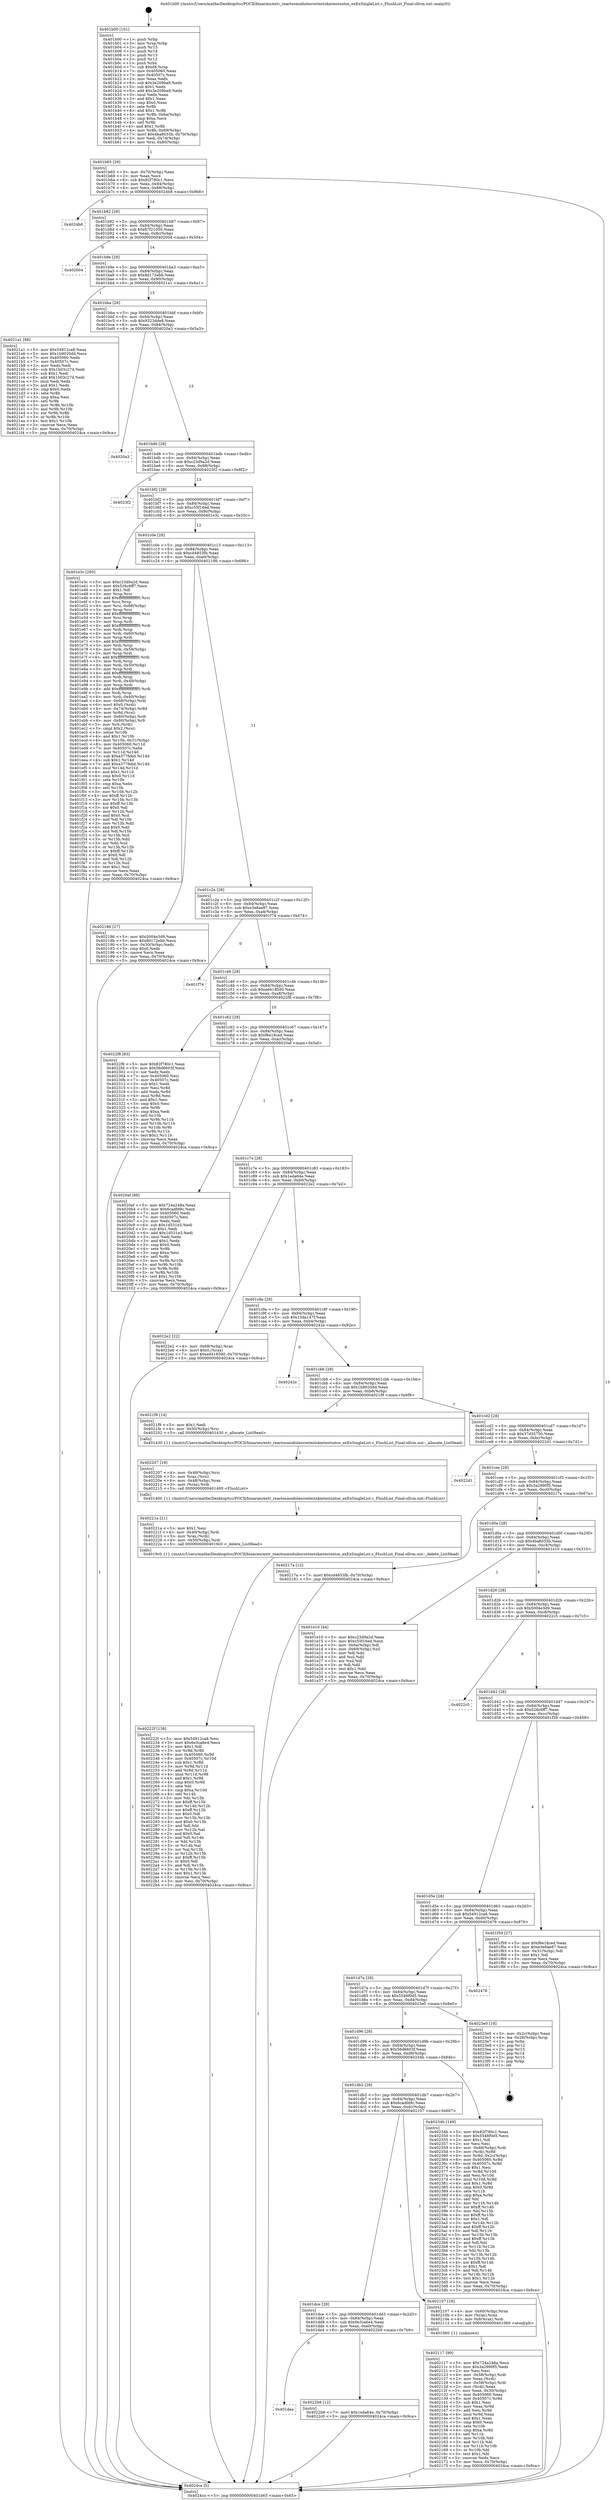 digraph "0x401b00" {
  label = "0x401b00 (/mnt/c/Users/mathe/Desktop/tcc/POCII/binaries/extr_reactosmodulesrostestskmtestsntos_exExSingleList.c_FlushList_Final-ollvm.out::main(0))"
  labelloc = "t"
  node[shape=record]

  Entry [label="",width=0.3,height=0.3,shape=circle,fillcolor=black,style=filled]
  "0x401b65" [label="{
     0x401b65 [29]\l
     | [instrs]\l
     &nbsp;&nbsp;0x401b65 \<+3\>: mov -0x70(%rbp),%eax\l
     &nbsp;&nbsp;0x401b68 \<+2\>: mov %eax,%ecx\l
     &nbsp;&nbsp;0x401b6a \<+6\>: sub $0x82f780c1,%ecx\l
     &nbsp;&nbsp;0x401b70 \<+6\>: mov %eax,-0x84(%rbp)\l
     &nbsp;&nbsp;0x401b76 \<+6\>: mov %ecx,-0x88(%rbp)\l
     &nbsp;&nbsp;0x401b7c \<+6\>: je 00000000004024b8 \<main+0x9b8\>\l
  }"]
  "0x4024b8" [label="{
     0x4024b8\l
  }", style=dashed]
  "0x401b82" [label="{
     0x401b82 [28]\l
     | [instrs]\l
     &nbsp;&nbsp;0x401b82 \<+5\>: jmp 0000000000401b87 \<main+0x87\>\l
     &nbsp;&nbsp;0x401b87 \<+6\>: mov -0x84(%rbp),%eax\l
     &nbsp;&nbsp;0x401b8d \<+5\>: sub $0x87f21050,%eax\l
     &nbsp;&nbsp;0x401b92 \<+6\>: mov %eax,-0x8c(%rbp)\l
     &nbsp;&nbsp;0x401b98 \<+6\>: je 0000000000402004 \<main+0x504\>\l
  }"]
  Exit [label="",width=0.3,height=0.3,shape=circle,fillcolor=black,style=filled,peripheries=2]
  "0x402004" [label="{
     0x402004\l
  }", style=dashed]
  "0x401b9e" [label="{
     0x401b9e [28]\l
     | [instrs]\l
     &nbsp;&nbsp;0x401b9e \<+5\>: jmp 0000000000401ba3 \<main+0xa3\>\l
     &nbsp;&nbsp;0x401ba3 \<+6\>: mov -0x84(%rbp),%eax\l
     &nbsp;&nbsp;0x401ba9 \<+5\>: sub $0x8d172ebb,%eax\l
     &nbsp;&nbsp;0x401bae \<+6\>: mov %eax,-0x90(%rbp)\l
     &nbsp;&nbsp;0x401bb4 \<+6\>: je 00000000004021a1 \<main+0x6a1\>\l
  }"]
  "0x401dea" [label="{
     0x401dea\l
  }", style=dashed]
  "0x4021a1" [label="{
     0x4021a1 [88]\l
     | [instrs]\l
     &nbsp;&nbsp;0x4021a1 \<+5\>: mov $0x54912ca8,%eax\l
     &nbsp;&nbsp;0x4021a6 \<+5\>: mov $0x1b9020dd,%ecx\l
     &nbsp;&nbsp;0x4021ab \<+7\>: mov 0x405060,%edx\l
     &nbsp;&nbsp;0x4021b2 \<+7\>: mov 0x40507c,%esi\l
     &nbsp;&nbsp;0x4021b9 \<+2\>: mov %edx,%edi\l
     &nbsp;&nbsp;0x4021bb \<+6\>: sub $0x1b03c27d,%edi\l
     &nbsp;&nbsp;0x4021c1 \<+3\>: sub $0x1,%edi\l
     &nbsp;&nbsp;0x4021c4 \<+6\>: add $0x1b03c27d,%edi\l
     &nbsp;&nbsp;0x4021ca \<+3\>: imul %edi,%edx\l
     &nbsp;&nbsp;0x4021cd \<+3\>: and $0x1,%edx\l
     &nbsp;&nbsp;0x4021d0 \<+3\>: cmp $0x0,%edx\l
     &nbsp;&nbsp;0x4021d3 \<+4\>: sete %r8b\l
     &nbsp;&nbsp;0x4021d7 \<+3\>: cmp $0xa,%esi\l
     &nbsp;&nbsp;0x4021da \<+4\>: setl %r9b\l
     &nbsp;&nbsp;0x4021de \<+3\>: mov %r8b,%r10b\l
     &nbsp;&nbsp;0x4021e1 \<+3\>: and %r9b,%r10b\l
     &nbsp;&nbsp;0x4021e4 \<+3\>: xor %r9b,%r8b\l
     &nbsp;&nbsp;0x4021e7 \<+3\>: or %r8b,%r10b\l
     &nbsp;&nbsp;0x4021ea \<+4\>: test $0x1,%r10b\l
     &nbsp;&nbsp;0x4021ee \<+3\>: cmovne %ecx,%eax\l
     &nbsp;&nbsp;0x4021f1 \<+3\>: mov %eax,-0x70(%rbp)\l
     &nbsp;&nbsp;0x4021f4 \<+5\>: jmp 00000000004024ca \<main+0x9ca\>\l
  }"]
  "0x401bba" [label="{
     0x401bba [28]\l
     | [instrs]\l
     &nbsp;&nbsp;0x401bba \<+5\>: jmp 0000000000401bbf \<main+0xbf\>\l
     &nbsp;&nbsp;0x401bbf \<+6\>: mov -0x84(%rbp),%eax\l
     &nbsp;&nbsp;0x401bc5 \<+5\>: sub $0x9323dde8,%eax\l
     &nbsp;&nbsp;0x401bca \<+6\>: mov %eax,-0x94(%rbp)\l
     &nbsp;&nbsp;0x401bd0 \<+6\>: je 00000000004020a3 \<main+0x5a3\>\l
  }"]
  "0x4022b9" [label="{
     0x4022b9 [12]\l
     | [instrs]\l
     &nbsp;&nbsp;0x4022b9 \<+7\>: movl $0x1eda64e,-0x70(%rbp)\l
     &nbsp;&nbsp;0x4022c0 \<+5\>: jmp 00000000004024ca \<main+0x9ca\>\l
  }"]
  "0x4020a3" [label="{
     0x4020a3\l
  }", style=dashed]
  "0x401bd6" [label="{
     0x401bd6 [28]\l
     | [instrs]\l
     &nbsp;&nbsp;0x401bd6 \<+5\>: jmp 0000000000401bdb \<main+0xdb\>\l
     &nbsp;&nbsp;0x401bdb \<+6\>: mov -0x84(%rbp),%eax\l
     &nbsp;&nbsp;0x401be1 \<+5\>: sub $0xc23d9a2d,%eax\l
     &nbsp;&nbsp;0x401be6 \<+6\>: mov %eax,-0x98(%rbp)\l
     &nbsp;&nbsp;0x401bec \<+6\>: je 00000000004023f2 \<main+0x8f2\>\l
  }"]
  "0x40222f" [label="{
     0x40222f [138]\l
     | [instrs]\l
     &nbsp;&nbsp;0x40222f \<+5\>: mov $0x54912ca8,%esi\l
     &nbsp;&nbsp;0x402234 \<+5\>: mov $0x6e3ca6e4,%ecx\l
     &nbsp;&nbsp;0x402239 \<+2\>: mov $0x1,%dl\l
     &nbsp;&nbsp;0x40223b \<+3\>: xor %r8d,%r8d\l
     &nbsp;&nbsp;0x40223e \<+8\>: mov 0x405060,%r9d\l
     &nbsp;&nbsp;0x402246 \<+8\>: mov 0x40507c,%r10d\l
     &nbsp;&nbsp;0x40224e \<+4\>: sub $0x1,%r8d\l
     &nbsp;&nbsp;0x402252 \<+3\>: mov %r9d,%r11d\l
     &nbsp;&nbsp;0x402255 \<+3\>: add %r8d,%r11d\l
     &nbsp;&nbsp;0x402258 \<+4\>: imul %r11d,%r9d\l
     &nbsp;&nbsp;0x40225c \<+4\>: and $0x1,%r9d\l
     &nbsp;&nbsp;0x402260 \<+4\>: cmp $0x0,%r9d\l
     &nbsp;&nbsp;0x402264 \<+3\>: sete %bl\l
     &nbsp;&nbsp;0x402267 \<+4\>: cmp $0xa,%r10d\l
     &nbsp;&nbsp;0x40226b \<+4\>: setl %r14b\l
     &nbsp;&nbsp;0x40226f \<+3\>: mov %bl,%r15b\l
     &nbsp;&nbsp;0x402272 \<+4\>: xor $0xff,%r15b\l
     &nbsp;&nbsp;0x402276 \<+3\>: mov %r14b,%r12b\l
     &nbsp;&nbsp;0x402279 \<+4\>: xor $0xff,%r12b\l
     &nbsp;&nbsp;0x40227d \<+3\>: xor $0x0,%dl\l
     &nbsp;&nbsp;0x402280 \<+3\>: mov %r15b,%r13b\l
     &nbsp;&nbsp;0x402283 \<+4\>: and $0x0,%r13b\l
     &nbsp;&nbsp;0x402287 \<+2\>: and %dl,%bl\l
     &nbsp;&nbsp;0x402289 \<+3\>: mov %r12b,%al\l
     &nbsp;&nbsp;0x40228c \<+2\>: and $0x0,%al\l
     &nbsp;&nbsp;0x40228e \<+3\>: and %dl,%r14b\l
     &nbsp;&nbsp;0x402291 \<+3\>: or %bl,%r13b\l
     &nbsp;&nbsp;0x402294 \<+3\>: or %r14b,%al\l
     &nbsp;&nbsp;0x402297 \<+3\>: xor %al,%r13b\l
     &nbsp;&nbsp;0x40229a \<+3\>: or %r12b,%r15b\l
     &nbsp;&nbsp;0x40229d \<+4\>: xor $0xff,%r15b\l
     &nbsp;&nbsp;0x4022a1 \<+3\>: or $0x0,%dl\l
     &nbsp;&nbsp;0x4022a4 \<+3\>: and %dl,%r15b\l
     &nbsp;&nbsp;0x4022a7 \<+3\>: or %r15b,%r13b\l
     &nbsp;&nbsp;0x4022aa \<+4\>: test $0x1,%r13b\l
     &nbsp;&nbsp;0x4022ae \<+3\>: cmovne %ecx,%esi\l
     &nbsp;&nbsp;0x4022b1 \<+3\>: mov %esi,-0x70(%rbp)\l
     &nbsp;&nbsp;0x4022b4 \<+5\>: jmp 00000000004024ca \<main+0x9ca\>\l
  }"]
  "0x4023f2" [label="{
     0x4023f2\l
  }", style=dashed]
  "0x401bf2" [label="{
     0x401bf2 [28]\l
     | [instrs]\l
     &nbsp;&nbsp;0x401bf2 \<+5\>: jmp 0000000000401bf7 \<main+0xf7\>\l
     &nbsp;&nbsp;0x401bf7 \<+6\>: mov -0x84(%rbp),%eax\l
     &nbsp;&nbsp;0x401bfd \<+5\>: sub $0xc55f16ed,%eax\l
     &nbsp;&nbsp;0x401c02 \<+6\>: mov %eax,-0x9c(%rbp)\l
     &nbsp;&nbsp;0x401c08 \<+6\>: je 0000000000401e3c \<main+0x33c\>\l
  }"]
  "0x40221a" [label="{
     0x40221a [21]\l
     | [instrs]\l
     &nbsp;&nbsp;0x40221a \<+5\>: mov $0x1,%esi\l
     &nbsp;&nbsp;0x40221f \<+4\>: mov -0x40(%rbp),%rdi\l
     &nbsp;&nbsp;0x402223 \<+3\>: mov %rax,(%rdi)\l
     &nbsp;&nbsp;0x402226 \<+4\>: mov -0x50(%rbp),%rdi\l
     &nbsp;&nbsp;0x40222a \<+5\>: call 00000000004019c0 \<_delete_ListHead\>\l
     | [calls]\l
     &nbsp;&nbsp;0x4019c0 \{1\} (/mnt/c/Users/mathe/Desktop/tcc/POCII/binaries/extr_reactosmodulesrostestskmtestsntos_exExSingleList.c_FlushList_Final-ollvm.out::_delete_ListHead)\l
  }"]
  "0x401e3c" [label="{
     0x401e3c [285]\l
     | [instrs]\l
     &nbsp;&nbsp;0x401e3c \<+5\>: mov $0xc23d9a2d,%eax\l
     &nbsp;&nbsp;0x401e41 \<+5\>: mov $0x526c6ff7,%ecx\l
     &nbsp;&nbsp;0x401e46 \<+2\>: mov $0x1,%dl\l
     &nbsp;&nbsp;0x401e48 \<+3\>: mov %rsp,%rsi\l
     &nbsp;&nbsp;0x401e4b \<+4\>: add $0xfffffffffffffff0,%rsi\l
     &nbsp;&nbsp;0x401e4f \<+3\>: mov %rsi,%rsp\l
     &nbsp;&nbsp;0x401e52 \<+4\>: mov %rsi,-0x68(%rbp)\l
     &nbsp;&nbsp;0x401e56 \<+3\>: mov %rsp,%rsi\l
     &nbsp;&nbsp;0x401e59 \<+4\>: add $0xfffffffffffffff0,%rsi\l
     &nbsp;&nbsp;0x401e5d \<+3\>: mov %rsi,%rsp\l
     &nbsp;&nbsp;0x401e60 \<+3\>: mov %rsp,%rdi\l
     &nbsp;&nbsp;0x401e63 \<+4\>: add $0xfffffffffffffff0,%rdi\l
     &nbsp;&nbsp;0x401e67 \<+3\>: mov %rdi,%rsp\l
     &nbsp;&nbsp;0x401e6a \<+4\>: mov %rdi,-0x60(%rbp)\l
     &nbsp;&nbsp;0x401e6e \<+3\>: mov %rsp,%rdi\l
     &nbsp;&nbsp;0x401e71 \<+4\>: add $0xfffffffffffffff0,%rdi\l
     &nbsp;&nbsp;0x401e75 \<+3\>: mov %rdi,%rsp\l
     &nbsp;&nbsp;0x401e78 \<+4\>: mov %rdi,-0x58(%rbp)\l
     &nbsp;&nbsp;0x401e7c \<+3\>: mov %rsp,%rdi\l
     &nbsp;&nbsp;0x401e7f \<+4\>: add $0xfffffffffffffff0,%rdi\l
     &nbsp;&nbsp;0x401e83 \<+3\>: mov %rdi,%rsp\l
     &nbsp;&nbsp;0x401e86 \<+4\>: mov %rdi,-0x50(%rbp)\l
     &nbsp;&nbsp;0x401e8a \<+3\>: mov %rsp,%rdi\l
     &nbsp;&nbsp;0x401e8d \<+4\>: add $0xfffffffffffffff0,%rdi\l
     &nbsp;&nbsp;0x401e91 \<+3\>: mov %rdi,%rsp\l
     &nbsp;&nbsp;0x401e94 \<+4\>: mov %rdi,-0x48(%rbp)\l
     &nbsp;&nbsp;0x401e98 \<+3\>: mov %rsp,%rdi\l
     &nbsp;&nbsp;0x401e9b \<+4\>: add $0xfffffffffffffff0,%rdi\l
     &nbsp;&nbsp;0x401e9f \<+3\>: mov %rdi,%rsp\l
     &nbsp;&nbsp;0x401ea2 \<+4\>: mov %rdi,-0x40(%rbp)\l
     &nbsp;&nbsp;0x401ea6 \<+4\>: mov -0x68(%rbp),%rdi\l
     &nbsp;&nbsp;0x401eaa \<+6\>: movl $0x0,(%rdi)\l
     &nbsp;&nbsp;0x401eb0 \<+4\>: mov -0x74(%rbp),%r8d\l
     &nbsp;&nbsp;0x401eb4 \<+3\>: mov %r8d,(%rsi)\l
     &nbsp;&nbsp;0x401eb7 \<+4\>: mov -0x60(%rbp),%rdi\l
     &nbsp;&nbsp;0x401ebb \<+4\>: mov -0x80(%rbp),%r9\l
     &nbsp;&nbsp;0x401ebf \<+3\>: mov %r9,(%rdi)\l
     &nbsp;&nbsp;0x401ec2 \<+3\>: cmpl $0x2,(%rsi)\l
     &nbsp;&nbsp;0x401ec5 \<+4\>: setne %r10b\l
     &nbsp;&nbsp;0x401ec9 \<+4\>: and $0x1,%r10b\l
     &nbsp;&nbsp;0x401ecd \<+4\>: mov %r10b,-0x31(%rbp)\l
     &nbsp;&nbsp;0x401ed1 \<+8\>: mov 0x405060,%r11d\l
     &nbsp;&nbsp;0x401ed9 \<+7\>: mov 0x40507c,%ebx\l
     &nbsp;&nbsp;0x401ee0 \<+3\>: mov %r11d,%r14d\l
     &nbsp;&nbsp;0x401ee3 \<+7\>: sub $0xa377febd,%r14d\l
     &nbsp;&nbsp;0x401eea \<+4\>: sub $0x1,%r14d\l
     &nbsp;&nbsp;0x401eee \<+7\>: add $0xa377febd,%r14d\l
     &nbsp;&nbsp;0x401ef5 \<+4\>: imul %r14d,%r11d\l
     &nbsp;&nbsp;0x401ef9 \<+4\>: and $0x1,%r11d\l
     &nbsp;&nbsp;0x401efd \<+4\>: cmp $0x0,%r11d\l
     &nbsp;&nbsp;0x401f01 \<+4\>: sete %r10b\l
     &nbsp;&nbsp;0x401f05 \<+3\>: cmp $0xa,%ebx\l
     &nbsp;&nbsp;0x401f08 \<+4\>: setl %r15b\l
     &nbsp;&nbsp;0x401f0c \<+3\>: mov %r10b,%r12b\l
     &nbsp;&nbsp;0x401f0f \<+4\>: xor $0xff,%r12b\l
     &nbsp;&nbsp;0x401f13 \<+3\>: mov %r15b,%r13b\l
     &nbsp;&nbsp;0x401f16 \<+4\>: xor $0xff,%r13b\l
     &nbsp;&nbsp;0x401f1a \<+3\>: xor $0x0,%dl\l
     &nbsp;&nbsp;0x401f1d \<+3\>: mov %r12b,%sil\l
     &nbsp;&nbsp;0x401f20 \<+4\>: and $0x0,%sil\l
     &nbsp;&nbsp;0x401f24 \<+3\>: and %dl,%r10b\l
     &nbsp;&nbsp;0x401f27 \<+3\>: mov %r13b,%dil\l
     &nbsp;&nbsp;0x401f2a \<+4\>: and $0x0,%dil\l
     &nbsp;&nbsp;0x401f2e \<+3\>: and %dl,%r15b\l
     &nbsp;&nbsp;0x401f31 \<+3\>: or %r10b,%sil\l
     &nbsp;&nbsp;0x401f34 \<+3\>: or %r15b,%dil\l
     &nbsp;&nbsp;0x401f37 \<+3\>: xor %dil,%sil\l
     &nbsp;&nbsp;0x401f3a \<+3\>: or %r13b,%r12b\l
     &nbsp;&nbsp;0x401f3d \<+4\>: xor $0xff,%r12b\l
     &nbsp;&nbsp;0x401f41 \<+3\>: or $0x0,%dl\l
     &nbsp;&nbsp;0x401f44 \<+3\>: and %dl,%r12b\l
     &nbsp;&nbsp;0x401f47 \<+3\>: or %r12b,%sil\l
     &nbsp;&nbsp;0x401f4a \<+4\>: test $0x1,%sil\l
     &nbsp;&nbsp;0x401f4e \<+3\>: cmovne %ecx,%eax\l
     &nbsp;&nbsp;0x401f51 \<+3\>: mov %eax,-0x70(%rbp)\l
     &nbsp;&nbsp;0x401f54 \<+5\>: jmp 00000000004024ca \<main+0x9ca\>\l
  }"]
  "0x401c0e" [label="{
     0x401c0e [28]\l
     | [instrs]\l
     &nbsp;&nbsp;0x401c0e \<+5\>: jmp 0000000000401c13 \<main+0x113\>\l
     &nbsp;&nbsp;0x401c13 \<+6\>: mov -0x84(%rbp),%eax\l
     &nbsp;&nbsp;0x401c19 \<+5\>: sub $0xcd4853fb,%eax\l
     &nbsp;&nbsp;0x401c1e \<+6\>: mov %eax,-0xa0(%rbp)\l
     &nbsp;&nbsp;0x401c24 \<+6\>: je 0000000000402186 \<main+0x686\>\l
  }"]
  "0x402207" [label="{
     0x402207 [19]\l
     | [instrs]\l
     &nbsp;&nbsp;0x402207 \<+4\>: mov -0x48(%rbp),%rsi\l
     &nbsp;&nbsp;0x40220b \<+3\>: mov %rax,(%rsi)\l
     &nbsp;&nbsp;0x40220e \<+4\>: mov -0x48(%rbp),%rax\l
     &nbsp;&nbsp;0x402212 \<+3\>: mov (%rax),%rdi\l
     &nbsp;&nbsp;0x402215 \<+5\>: call 0000000000401400 \<FlushList\>\l
     | [calls]\l
     &nbsp;&nbsp;0x401400 \{1\} (/mnt/c/Users/mathe/Desktop/tcc/POCII/binaries/extr_reactosmodulesrostestskmtestsntos_exExSingleList.c_FlushList_Final-ollvm.out::FlushList)\l
  }"]
  "0x402186" [label="{
     0x402186 [27]\l
     | [instrs]\l
     &nbsp;&nbsp;0x402186 \<+5\>: mov $0x5004e3d9,%eax\l
     &nbsp;&nbsp;0x40218b \<+5\>: mov $0x8d172ebb,%ecx\l
     &nbsp;&nbsp;0x402190 \<+3\>: mov -0x30(%rbp),%edx\l
     &nbsp;&nbsp;0x402193 \<+3\>: cmp $0x0,%edx\l
     &nbsp;&nbsp;0x402196 \<+3\>: cmove %ecx,%eax\l
     &nbsp;&nbsp;0x402199 \<+3\>: mov %eax,-0x70(%rbp)\l
     &nbsp;&nbsp;0x40219c \<+5\>: jmp 00000000004024ca \<main+0x9ca\>\l
  }"]
  "0x401c2a" [label="{
     0x401c2a [28]\l
     | [instrs]\l
     &nbsp;&nbsp;0x401c2a \<+5\>: jmp 0000000000401c2f \<main+0x12f\>\l
     &nbsp;&nbsp;0x401c2f \<+6\>: mov -0x84(%rbp),%eax\l
     &nbsp;&nbsp;0x401c35 \<+5\>: sub $0xe3e8ae87,%eax\l
     &nbsp;&nbsp;0x401c3a \<+6\>: mov %eax,-0xa4(%rbp)\l
     &nbsp;&nbsp;0x401c40 \<+6\>: je 0000000000401f74 \<main+0x474\>\l
  }"]
  "0x402117" [label="{
     0x402117 [99]\l
     | [instrs]\l
     &nbsp;&nbsp;0x402117 \<+5\>: mov $0x724a248a,%ecx\l
     &nbsp;&nbsp;0x40211c \<+5\>: mov $0x3a2990f5,%edx\l
     &nbsp;&nbsp;0x402121 \<+2\>: xor %esi,%esi\l
     &nbsp;&nbsp;0x402123 \<+4\>: mov -0x58(%rbp),%rdi\l
     &nbsp;&nbsp;0x402127 \<+2\>: mov %eax,(%rdi)\l
     &nbsp;&nbsp;0x402129 \<+4\>: mov -0x58(%rbp),%rdi\l
     &nbsp;&nbsp;0x40212d \<+2\>: mov (%rdi),%eax\l
     &nbsp;&nbsp;0x40212f \<+3\>: mov %eax,-0x30(%rbp)\l
     &nbsp;&nbsp;0x402132 \<+7\>: mov 0x405060,%eax\l
     &nbsp;&nbsp;0x402139 \<+8\>: mov 0x40507c,%r8d\l
     &nbsp;&nbsp;0x402141 \<+3\>: sub $0x1,%esi\l
     &nbsp;&nbsp;0x402144 \<+3\>: mov %eax,%r9d\l
     &nbsp;&nbsp;0x402147 \<+3\>: add %esi,%r9d\l
     &nbsp;&nbsp;0x40214a \<+4\>: imul %r9d,%eax\l
     &nbsp;&nbsp;0x40214e \<+3\>: and $0x1,%eax\l
     &nbsp;&nbsp;0x402151 \<+3\>: cmp $0x0,%eax\l
     &nbsp;&nbsp;0x402154 \<+4\>: sete %r10b\l
     &nbsp;&nbsp;0x402158 \<+4\>: cmp $0xa,%r8d\l
     &nbsp;&nbsp;0x40215c \<+4\>: setl %r11b\l
     &nbsp;&nbsp;0x402160 \<+3\>: mov %r10b,%bl\l
     &nbsp;&nbsp;0x402163 \<+3\>: and %r11b,%bl\l
     &nbsp;&nbsp;0x402166 \<+3\>: xor %r11b,%r10b\l
     &nbsp;&nbsp;0x402169 \<+3\>: or %r10b,%bl\l
     &nbsp;&nbsp;0x40216c \<+3\>: test $0x1,%bl\l
     &nbsp;&nbsp;0x40216f \<+3\>: cmovne %edx,%ecx\l
     &nbsp;&nbsp;0x402172 \<+3\>: mov %ecx,-0x70(%rbp)\l
     &nbsp;&nbsp;0x402175 \<+5\>: jmp 00000000004024ca \<main+0x9ca\>\l
  }"]
  "0x401f74" [label="{
     0x401f74\l
  }", style=dashed]
  "0x401c46" [label="{
     0x401c46 [28]\l
     | [instrs]\l
     &nbsp;&nbsp;0x401c46 \<+5\>: jmp 0000000000401c4b \<main+0x14b\>\l
     &nbsp;&nbsp;0x401c4b \<+6\>: mov -0x84(%rbp),%eax\l
     &nbsp;&nbsp;0x401c51 \<+5\>: sub $0xed4185d0,%eax\l
     &nbsp;&nbsp;0x401c56 \<+6\>: mov %eax,-0xa8(%rbp)\l
     &nbsp;&nbsp;0x401c5c \<+6\>: je 00000000004022f8 \<main+0x7f8\>\l
  }"]
  "0x401dce" [label="{
     0x401dce [28]\l
     | [instrs]\l
     &nbsp;&nbsp;0x401dce \<+5\>: jmp 0000000000401dd3 \<main+0x2d3\>\l
     &nbsp;&nbsp;0x401dd3 \<+6\>: mov -0x84(%rbp),%eax\l
     &nbsp;&nbsp;0x401dd9 \<+5\>: sub $0x6e3ca6e4,%eax\l
     &nbsp;&nbsp;0x401dde \<+6\>: mov %eax,-0xe0(%rbp)\l
     &nbsp;&nbsp;0x401de4 \<+6\>: je 00000000004022b9 \<main+0x7b9\>\l
  }"]
  "0x4022f8" [label="{
     0x4022f8 [83]\l
     | [instrs]\l
     &nbsp;&nbsp;0x4022f8 \<+5\>: mov $0x82f780c1,%eax\l
     &nbsp;&nbsp;0x4022fd \<+5\>: mov $0x56d6603f,%ecx\l
     &nbsp;&nbsp;0x402302 \<+2\>: xor %edx,%edx\l
     &nbsp;&nbsp;0x402304 \<+7\>: mov 0x405060,%esi\l
     &nbsp;&nbsp;0x40230b \<+7\>: mov 0x40507c,%edi\l
     &nbsp;&nbsp;0x402312 \<+3\>: sub $0x1,%edx\l
     &nbsp;&nbsp;0x402315 \<+3\>: mov %esi,%r8d\l
     &nbsp;&nbsp;0x402318 \<+3\>: add %edx,%r8d\l
     &nbsp;&nbsp;0x40231b \<+4\>: imul %r8d,%esi\l
     &nbsp;&nbsp;0x40231f \<+3\>: and $0x1,%esi\l
     &nbsp;&nbsp;0x402322 \<+3\>: cmp $0x0,%esi\l
     &nbsp;&nbsp;0x402325 \<+4\>: sete %r9b\l
     &nbsp;&nbsp;0x402329 \<+3\>: cmp $0xa,%edi\l
     &nbsp;&nbsp;0x40232c \<+4\>: setl %r10b\l
     &nbsp;&nbsp;0x402330 \<+3\>: mov %r9b,%r11b\l
     &nbsp;&nbsp;0x402333 \<+3\>: and %r10b,%r11b\l
     &nbsp;&nbsp;0x402336 \<+3\>: xor %r10b,%r9b\l
     &nbsp;&nbsp;0x402339 \<+3\>: or %r9b,%r11b\l
     &nbsp;&nbsp;0x40233c \<+4\>: test $0x1,%r11b\l
     &nbsp;&nbsp;0x402340 \<+3\>: cmovne %ecx,%eax\l
     &nbsp;&nbsp;0x402343 \<+3\>: mov %eax,-0x70(%rbp)\l
     &nbsp;&nbsp;0x402346 \<+5\>: jmp 00000000004024ca \<main+0x9ca\>\l
  }"]
  "0x401c62" [label="{
     0x401c62 [28]\l
     | [instrs]\l
     &nbsp;&nbsp;0x401c62 \<+5\>: jmp 0000000000401c67 \<main+0x167\>\l
     &nbsp;&nbsp;0x401c67 \<+6\>: mov -0x84(%rbp),%eax\l
     &nbsp;&nbsp;0x401c6d \<+5\>: sub $0xf6e18ced,%eax\l
     &nbsp;&nbsp;0x401c72 \<+6\>: mov %eax,-0xac(%rbp)\l
     &nbsp;&nbsp;0x401c78 \<+6\>: je 00000000004020af \<main+0x5af\>\l
  }"]
  "0x402107" [label="{
     0x402107 [16]\l
     | [instrs]\l
     &nbsp;&nbsp;0x402107 \<+4\>: mov -0x60(%rbp),%rax\l
     &nbsp;&nbsp;0x40210b \<+3\>: mov (%rax),%rax\l
     &nbsp;&nbsp;0x40210e \<+4\>: mov 0x8(%rax),%rdi\l
     &nbsp;&nbsp;0x402112 \<+5\>: call 0000000000401060 \<atoi@plt\>\l
     | [calls]\l
     &nbsp;&nbsp;0x401060 \{1\} (unknown)\l
  }"]
  "0x4020af" [label="{
     0x4020af [88]\l
     | [instrs]\l
     &nbsp;&nbsp;0x4020af \<+5\>: mov $0x724a248a,%eax\l
     &nbsp;&nbsp;0x4020b4 \<+5\>: mov $0x6cadfd9c,%ecx\l
     &nbsp;&nbsp;0x4020b9 \<+7\>: mov 0x405060,%edx\l
     &nbsp;&nbsp;0x4020c0 \<+7\>: mov 0x40507c,%esi\l
     &nbsp;&nbsp;0x4020c7 \<+2\>: mov %edx,%edi\l
     &nbsp;&nbsp;0x4020c9 \<+6\>: sub $0x1d531e3,%edi\l
     &nbsp;&nbsp;0x4020cf \<+3\>: sub $0x1,%edi\l
     &nbsp;&nbsp;0x4020d2 \<+6\>: add $0x1d531e3,%edi\l
     &nbsp;&nbsp;0x4020d8 \<+3\>: imul %edi,%edx\l
     &nbsp;&nbsp;0x4020db \<+3\>: and $0x1,%edx\l
     &nbsp;&nbsp;0x4020de \<+3\>: cmp $0x0,%edx\l
     &nbsp;&nbsp;0x4020e1 \<+4\>: sete %r8b\l
     &nbsp;&nbsp;0x4020e5 \<+3\>: cmp $0xa,%esi\l
     &nbsp;&nbsp;0x4020e8 \<+4\>: setl %r9b\l
     &nbsp;&nbsp;0x4020ec \<+3\>: mov %r8b,%r10b\l
     &nbsp;&nbsp;0x4020ef \<+3\>: and %r9b,%r10b\l
     &nbsp;&nbsp;0x4020f2 \<+3\>: xor %r9b,%r8b\l
     &nbsp;&nbsp;0x4020f5 \<+3\>: or %r8b,%r10b\l
     &nbsp;&nbsp;0x4020f8 \<+4\>: test $0x1,%r10b\l
     &nbsp;&nbsp;0x4020fc \<+3\>: cmovne %ecx,%eax\l
     &nbsp;&nbsp;0x4020ff \<+3\>: mov %eax,-0x70(%rbp)\l
     &nbsp;&nbsp;0x402102 \<+5\>: jmp 00000000004024ca \<main+0x9ca\>\l
  }"]
  "0x401c7e" [label="{
     0x401c7e [28]\l
     | [instrs]\l
     &nbsp;&nbsp;0x401c7e \<+5\>: jmp 0000000000401c83 \<main+0x183\>\l
     &nbsp;&nbsp;0x401c83 \<+6\>: mov -0x84(%rbp),%eax\l
     &nbsp;&nbsp;0x401c89 \<+5\>: sub $0x1eda64e,%eax\l
     &nbsp;&nbsp;0x401c8e \<+6\>: mov %eax,-0xb0(%rbp)\l
     &nbsp;&nbsp;0x401c94 \<+6\>: je 00000000004022e2 \<main+0x7e2\>\l
  }"]
  "0x401db2" [label="{
     0x401db2 [28]\l
     | [instrs]\l
     &nbsp;&nbsp;0x401db2 \<+5\>: jmp 0000000000401db7 \<main+0x2b7\>\l
     &nbsp;&nbsp;0x401db7 \<+6\>: mov -0x84(%rbp),%eax\l
     &nbsp;&nbsp;0x401dbd \<+5\>: sub $0x6cadfd9c,%eax\l
     &nbsp;&nbsp;0x401dc2 \<+6\>: mov %eax,-0xdc(%rbp)\l
     &nbsp;&nbsp;0x401dc8 \<+6\>: je 0000000000402107 \<main+0x607\>\l
  }"]
  "0x4022e2" [label="{
     0x4022e2 [22]\l
     | [instrs]\l
     &nbsp;&nbsp;0x4022e2 \<+4\>: mov -0x68(%rbp),%rax\l
     &nbsp;&nbsp;0x4022e6 \<+6\>: movl $0x0,(%rax)\l
     &nbsp;&nbsp;0x4022ec \<+7\>: movl $0xed4185d0,-0x70(%rbp)\l
     &nbsp;&nbsp;0x4022f3 \<+5\>: jmp 00000000004024ca \<main+0x9ca\>\l
  }"]
  "0x401c9a" [label="{
     0x401c9a [28]\l
     | [instrs]\l
     &nbsp;&nbsp;0x401c9a \<+5\>: jmp 0000000000401c9f \<main+0x19f\>\l
     &nbsp;&nbsp;0x401c9f \<+6\>: mov -0x84(%rbp),%eax\l
     &nbsp;&nbsp;0x401ca5 \<+5\>: sub $0x13da147f,%eax\l
     &nbsp;&nbsp;0x401caa \<+6\>: mov %eax,-0xb4(%rbp)\l
     &nbsp;&nbsp;0x401cb0 \<+6\>: je 000000000040242e \<main+0x92e\>\l
  }"]
  "0x40234b" [label="{
     0x40234b [149]\l
     | [instrs]\l
     &nbsp;&nbsp;0x40234b \<+5\>: mov $0x82f780c1,%eax\l
     &nbsp;&nbsp;0x402350 \<+5\>: mov $0x5548f0d5,%ecx\l
     &nbsp;&nbsp;0x402355 \<+2\>: mov $0x1,%dl\l
     &nbsp;&nbsp;0x402357 \<+2\>: xor %esi,%esi\l
     &nbsp;&nbsp;0x402359 \<+4\>: mov -0x68(%rbp),%rdi\l
     &nbsp;&nbsp;0x40235d \<+3\>: mov (%rdi),%r8d\l
     &nbsp;&nbsp;0x402360 \<+4\>: mov %r8d,-0x2c(%rbp)\l
     &nbsp;&nbsp;0x402364 \<+8\>: mov 0x405060,%r8d\l
     &nbsp;&nbsp;0x40236c \<+8\>: mov 0x40507c,%r9d\l
     &nbsp;&nbsp;0x402374 \<+3\>: sub $0x1,%esi\l
     &nbsp;&nbsp;0x402377 \<+3\>: mov %r8d,%r10d\l
     &nbsp;&nbsp;0x40237a \<+3\>: add %esi,%r10d\l
     &nbsp;&nbsp;0x40237d \<+4\>: imul %r10d,%r8d\l
     &nbsp;&nbsp;0x402381 \<+4\>: and $0x1,%r8d\l
     &nbsp;&nbsp;0x402385 \<+4\>: cmp $0x0,%r8d\l
     &nbsp;&nbsp;0x402389 \<+4\>: sete %r11b\l
     &nbsp;&nbsp;0x40238d \<+4\>: cmp $0xa,%r9d\l
     &nbsp;&nbsp;0x402391 \<+3\>: setl %bl\l
     &nbsp;&nbsp;0x402394 \<+3\>: mov %r11b,%r14b\l
     &nbsp;&nbsp;0x402397 \<+4\>: xor $0xff,%r14b\l
     &nbsp;&nbsp;0x40239b \<+3\>: mov %bl,%r15b\l
     &nbsp;&nbsp;0x40239e \<+4\>: xor $0xff,%r15b\l
     &nbsp;&nbsp;0x4023a2 \<+3\>: xor $0x1,%dl\l
     &nbsp;&nbsp;0x4023a5 \<+3\>: mov %r14b,%r12b\l
     &nbsp;&nbsp;0x4023a8 \<+4\>: and $0xff,%r12b\l
     &nbsp;&nbsp;0x4023ac \<+3\>: and %dl,%r11b\l
     &nbsp;&nbsp;0x4023af \<+3\>: mov %r15b,%r13b\l
     &nbsp;&nbsp;0x4023b2 \<+4\>: and $0xff,%r13b\l
     &nbsp;&nbsp;0x4023b6 \<+2\>: and %dl,%bl\l
     &nbsp;&nbsp;0x4023b8 \<+3\>: or %r11b,%r12b\l
     &nbsp;&nbsp;0x4023bb \<+3\>: or %bl,%r13b\l
     &nbsp;&nbsp;0x4023be \<+3\>: xor %r13b,%r12b\l
     &nbsp;&nbsp;0x4023c1 \<+3\>: or %r15b,%r14b\l
     &nbsp;&nbsp;0x4023c4 \<+4\>: xor $0xff,%r14b\l
     &nbsp;&nbsp;0x4023c8 \<+3\>: or $0x1,%dl\l
     &nbsp;&nbsp;0x4023cb \<+3\>: and %dl,%r14b\l
     &nbsp;&nbsp;0x4023ce \<+3\>: or %r14b,%r12b\l
     &nbsp;&nbsp;0x4023d1 \<+4\>: test $0x1,%r12b\l
     &nbsp;&nbsp;0x4023d5 \<+3\>: cmovne %ecx,%eax\l
     &nbsp;&nbsp;0x4023d8 \<+3\>: mov %eax,-0x70(%rbp)\l
     &nbsp;&nbsp;0x4023db \<+5\>: jmp 00000000004024ca \<main+0x9ca\>\l
  }"]
  "0x40242e" [label="{
     0x40242e\l
  }", style=dashed]
  "0x401cb6" [label="{
     0x401cb6 [28]\l
     | [instrs]\l
     &nbsp;&nbsp;0x401cb6 \<+5\>: jmp 0000000000401cbb \<main+0x1bb\>\l
     &nbsp;&nbsp;0x401cbb \<+6\>: mov -0x84(%rbp),%eax\l
     &nbsp;&nbsp;0x401cc1 \<+5\>: sub $0x1b9020dd,%eax\l
     &nbsp;&nbsp;0x401cc6 \<+6\>: mov %eax,-0xb8(%rbp)\l
     &nbsp;&nbsp;0x401ccc \<+6\>: je 00000000004021f9 \<main+0x6f9\>\l
  }"]
  "0x401d96" [label="{
     0x401d96 [28]\l
     | [instrs]\l
     &nbsp;&nbsp;0x401d96 \<+5\>: jmp 0000000000401d9b \<main+0x29b\>\l
     &nbsp;&nbsp;0x401d9b \<+6\>: mov -0x84(%rbp),%eax\l
     &nbsp;&nbsp;0x401da1 \<+5\>: sub $0x56d6603f,%eax\l
     &nbsp;&nbsp;0x401da6 \<+6\>: mov %eax,-0xd8(%rbp)\l
     &nbsp;&nbsp;0x401dac \<+6\>: je 000000000040234b \<main+0x84b\>\l
  }"]
  "0x4021f9" [label="{
     0x4021f9 [14]\l
     | [instrs]\l
     &nbsp;&nbsp;0x4021f9 \<+5\>: mov $0x1,%edi\l
     &nbsp;&nbsp;0x4021fe \<+4\>: mov -0x50(%rbp),%rsi\l
     &nbsp;&nbsp;0x402202 \<+5\>: call 0000000000401430 \<_allocate_ListHead\>\l
     | [calls]\l
     &nbsp;&nbsp;0x401430 \{1\} (/mnt/c/Users/mathe/Desktop/tcc/POCII/binaries/extr_reactosmodulesrostestskmtestsntos_exExSingleList.c_FlushList_Final-ollvm.out::_allocate_ListHead)\l
  }"]
  "0x401cd2" [label="{
     0x401cd2 [28]\l
     | [instrs]\l
     &nbsp;&nbsp;0x401cd2 \<+5\>: jmp 0000000000401cd7 \<main+0x1d7\>\l
     &nbsp;&nbsp;0x401cd7 \<+6\>: mov -0x84(%rbp),%eax\l
     &nbsp;&nbsp;0x401cdd \<+5\>: sub $0x37d35750,%eax\l
     &nbsp;&nbsp;0x401ce2 \<+6\>: mov %eax,-0xbc(%rbp)\l
     &nbsp;&nbsp;0x401ce8 \<+6\>: je 00000000004022d1 \<main+0x7d1\>\l
  }"]
  "0x4023e0" [label="{
     0x4023e0 [18]\l
     | [instrs]\l
     &nbsp;&nbsp;0x4023e0 \<+3\>: mov -0x2c(%rbp),%eax\l
     &nbsp;&nbsp;0x4023e3 \<+4\>: lea -0x28(%rbp),%rsp\l
     &nbsp;&nbsp;0x4023e7 \<+1\>: pop %rbx\l
     &nbsp;&nbsp;0x4023e8 \<+2\>: pop %r12\l
     &nbsp;&nbsp;0x4023ea \<+2\>: pop %r13\l
     &nbsp;&nbsp;0x4023ec \<+2\>: pop %r14\l
     &nbsp;&nbsp;0x4023ee \<+2\>: pop %r15\l
     &nbsp;&nbsp;0x4023f0 \<+1\>: pop %rbp\l
     &nbsp;&nbsp;0x4023f1 \<+1\>: ret\l
  }"]
  "0x4022d1" [label="{
     0x4022d1\l
  }", style=dashed]
  "0x401cee" [label="{
     0x401cee [28]\l
     | [instrs]\l
     &nbsp;&nbsp;0x401cee \<+5\>: jmp 0000000000401cf3 \<main+0x1f3\>\l
     &nbsp;&nbsp;0x401cf3 \<+6\>: mov -0x84(%rbp),%eax\l
     &nbsp;&nbsp;0x401cf9 \<+5\>: sub $0x3a2990f5,%eax\l
     &nbsp;&nbsp;0x401cfe \<+6\>: mov %eax,-0xc0(%rbp)\l
     &nbsp;&nbsp;0x401d04 \<+6\>: je 000000000040217a \<main+0x67a\>\l
  }"]
  "0x401d7a" [label="{
     0x401d7a [28]\l
     | [instrs]\l
     &nbsp;&nbsp;0x401d7a \<+5\>: jmp 0000000000401d7f \<main+0x27f\>\l
     &nbsp;&nbsp;0x401d7f \<+6\>: mov -0x84(%rbp),%eax\l
     &nbsp;&nbsp;0x401d85 \<+5\>: sub $0x5548f0d5,%eax\l
     &nbsp;&nbsp;0x401d8a \<+6\>: mov %eax,-0xd4(%rbp)\l
     &nbsp;&nbsp;0x401d90 \<+6\>: je 00000000004023e0 \<main+0x8e0\>\l
  }"]
  "0x40217a" [label="{
     0x40217a [12]\l
     | [instrs]\l
     &nbsp;&nbsp;0x40217a \<+7\>: movl $0xcd4853fb,-0x70(%rbp)\l
     &nbsp;&nbsp;0x402181 \<+5\>: jmp 00000000004024ca \<main+0x9ca\>\l
  }"]
  "0x401d0a" [label="{
     0x401d0a [28]\l
     | [instrs]\l
     &nbsp;&nbsp;0x401d0a \<+5\>: jmp 0000000000401d0f \<main+0x20f\>\l
     &nbsp;&nbsp;0x401d0f \<+6\>: mov -0x84(%rbp),%eax\l
     &nbsp;&nbsp;0x401d15 \<+5\>: sub $0x4ba8033b,%eax\l
     &nbsp;&nbsp;0x401d1a \<+6\>: mov %eax,-0xc4(%rbp)\l
     &nbsp;&nbsp;0x401d20 \<+6\>: je 0000000000401e10 \<main+0x310\>\l
  }"]
  "0x402476" [label="{
     0x402476\l
  }", style=dashed]
  "0x401e10" [label="{
     0x401e10 [44]\l
     | [instrs]\l
     &nbsp;&nbsp;0x401e10 \<+5\>: mov $0xc23d9a2d,%eax\l
     &nbsp;&nbsp;0x401e15 \<+5\>: mov $0xc55f16ed,%ecx\l
     &nbsp;&nbsp;0x401e1a \<+3\>: mov -0x6a(%rbp),%dl\l
     &nbsp;&nbsp;0x401e1d \<+4\>: mov -0x69(%rbp),%sil\l
     &nbsp;&nbsp;0x401e21 \<+3\>: mov %dl,%dil\l
     &nbsp;&nbsp;0x401e24 \<+3\>: and %sil,%dil\l
     &nbsp;&nbsp;0x401e27 \<+3\>: xor %sil,%dl\l
     &nbsp;&nbsp;0x401e2a \<+3\>: or %dl,%dil\l
     &nbsp;&nbsp;0x401e2d \<+4\>: test $0x1,%dil\l
     &nbsp;&nbsp;0x401e31 \<+3\>: cmovne %ecx,%eax\l
     &nbsp;&nbsp;0x401e34 \<+3\>: mov %eax,-0x70(%rbp)\l
     &nbsp;&nbsp;0x401e37 \<+5\>: jmp 00000000004024ca \<main+0x9ca\>\l
  }"]
  "0x401d26" [label="{
     0x401d26 [28]\l
     | [instrs]\l
     &nbsp;&nbsp;0x401d26 \<+5\>: jmp 0000000000401d2b \<main+0x22b\>\l
     &nbsp;&nbsp;0x401d2b \<+6\>: mov -0x84(%rbp),%eax\l
     &nbsp;&nbsp;0x401d31 \<+5\>: sub $0x5004e3d9,%eax\l
     &nbsp;&nbsp;0x401d36 \<+6\>: mov %eax,-0xc8(%rbp)\l
     &nbsp;&nbsp;0x401d3c \<+6\>: je 00000000004022c5 \<main+0x7c5\>\l
  }"]
  "0x4024ca" [label="{
     0x4024ca [5]\l
     | [instrs]\l
     &nbsp;&nbsp;0x4024ca \<+5\>: jmp 0000000000401b65 \<main+0x65\>\l
  }"]
  "0x401b00" [label="{
     0x401b00 [101]\l
     | [instrs]\l
     &nbsp;&nbsp;0x401b00 \<+1\>: push %rbp\l
     &nbsp;&nbsp;0x401b01 \<+3\>: mov %rsp,%rbp\l
     &nbsp;&nbsp;0x401b04 \<+2\>: push %r15\l
     &nbsp;&nbsp;0x401b06 \<+2\>: push %r14\l
     &nbsp;&nbsp;0x401b08 \<+2\>: push %r13\l
     &nbsp;&nbsp;0x401b0a \<+2\>: push %r12\l
     &nbsp;&nbsp;0x401b0c \<+1\>: push %rbx\l
     &nbsp;&nbsp;0x401b0d \<+7\>: sub $0xd8,%rsp\l
     &nbsp;&nbsp;0x401b14 \<+7\>: mov 0x405060,%eax\l
     &nbsp;&nbsp;0x401b1b \<+7\>: mov 0x40507c,%ecx\l
     &nbsp;&nbsp;0x401b22 \<+2\>: mov %eax,%edx\l
     &nbsp;&nbsp;0x401b24 \<+6\>: sub $0x3e209ba9,%edx\l
     &nbsp;&nbsp;0x401b2a \<+3\>: sub $0x1,%edx\l
     &nbsp;&nbsp;0x401b2d \<+6\>: add $0x3e209ba9,%edx\l
     &nbsp;&nbsp;0x401b33 \<+3\>: imul %edx,%eax\l
     &nbsp;&nbsp;0x401b36 \<+3\>: and $0x1,%eax\l
     &nbsp;&nbsp;0x401b39 \<+3\>: cmp $0x0,%eax\l
     &nbsp;&nbsp;0x401b3c \<+4\>: sete %r8b\l
     &nbsp;&nbsp;0x401b40 \<+4\>: and $0x1,%r8b\l
     &nbsp;&nbsp;0x401b44 \<+4\>: mov %r8b,-0x6a(%rbp)\l
     &nbsp;&nbsp;0x401b48 \<+3\>: cmp $0xa,%ecx\l
     &nbsp;&nbsp;0x401b4b \<+4\>: setl %r8b\l
     &nbsp;&nbsp;0x401b4f \<+4\>: and $0x1,%r8b\l
     &nbsp;&nbsp;0x401b53 \<+4\>: mov %r8b,-0x69(%rbp)\l
     &nbsp;&nbsp;0x401b57 \<+7\>: movl $0x4ba8033b,-0x70(%rbp)\l
     &nbsp;&nbsp;0x401b5e \<+3\>: mov %edi,-0x74(%rbp)\l
     &nbsp;&nbsp;0x401b61 \<+4\>: mov %rsi,-0x80(%rbp)\l
  }"]
  "0x401d5e" [label="{
     0x401d5e [28]\l
     | [instrs]\l
     &nbsp;&nbsp;0x401d5e \<+5\>: jmp 0000000000401d63 \<main+0x263\>\l
     &nbsp;&nbsp;0x401d63 \<+6\>: mov -0x84(%rbp),%eax\l
     &nbsp;&nbsp;0x401d69 \<+5\>: sub $0x54912ca8,%eax\l
     &nbsp;&nbsp;0x401d6e \<+6\>: mov %eax,-0xd0(%rbp)\l
     &nbsp;&nbsp;0x401d74 \<+6\>: je 0000000000402476 \<main+0x976\>\l
  }"]
  "0x401f59" [label="{
     0x401f59 [27]\l
     | [instrs]\l
     &nbsp;&nbsp;0x401f59 \<+5\>: mov $0xf6e18ced,%eax\l
     &nbsp;&nbsp;0x401f5e \<+5\>: mov $0xe3e8ae87,%ecx\l
     &nbsp;&nbsp;0x401f63 \<+3\>: mov -0x31(%rbp),%dl\l
     &nbsp;&nbsp;0x401f66 \<+3\>: test $0x1,%dl\l
     &nbsp;&nbsp;0x401f69 \<+3\>: cmovne %ecx,%eax\l
     &nbsp;&nbsp;0x401f6c \<+3\>: mov %eax,-0x70(%rbp)\l
     &nbsp;&nbsp;0x401f6f \<+5\>: jmp 00000000004024ca \<main+0x9ca\>\l
  }"]
  "0x4022c5" [label="{
     0x4022c5\l
  }", style=dashed]
  "0x401d42" [label="{
     0x401d42 [28]\l
     | [instrs]\l
     &nbsp;&nbsp;0x401d42 \<+5\>: jmp 0000000000401d47 \<main+0x247\>\l
     &nbsp;&nbsp;0x401d47 \<+6\>: mov -0x84(%rbp),%eax\l
     &nbsp;&nbsp;0x401d4d \<+5\>: sub $0x526c6ff7,%eax\l
     &nbsp;&nbsp;0x401d52 \<+6\>: mov %eax,-0xcc(%rbp)\l
     &nbsp;&nbsp;0x401d58 \<+6\>: je 0000000000401f59 \<main+0x459\>\l
  }"]
  Entry -> "0x401b00" [label=" 1"]
  "0x401b65" -> "0x4024b8" [label=" 0"]
  "0x401b65" -> "0x401b82" [label=" 14"]
  "0x4023e0" -> Exit [label=" 1"]
  "0x401b82" -> "0x402004" [label=" 0"]
  "0x401b82" -> "0x401b9e" [label=" 14"]
  "0x40234b" -> "0x4024ca" [label=" 1"]
  "0x401b9e" -> "0x4021a1" [label=" 1"]
  "0x401b9e" -> "0x401bba" [label=" 13"]
  "0x4022f8" -> "0x4024ca" [label=" 1"]
  "0x401bba" -> "0x4020a3" [label=" 0"]
  "0x401bba" -> "0x401bd6" [label=" 13"]
  "0x4022e2" -> "0x4024ca" [label=" 1"]
  "0x401bd6" -> "0x4023f2" [label=" 0"]
  "0x401bd6" -> "0x401bf2" [label=" 13"]
  "0x401dce" -> "0x401dea" [label=" 0"]
  "0x401bf2" -> "0x401e3c" [label=" 1"]
  "0x401bf2" -> "0x401c0e" [label=" 12"]
  "0x401dce" -> "0x4022b9" [label=" 1"]
  "0x401c0e" -> "0x402186" [label=" 1"]
  "0x401c0e" -> "0x401c2a" [label=" 11"]
  "0x4022b9" -> "0x4024ca" [label=" 1"]
  "0x401c2a" -> "0x401f74" [label=" 0"]
  "0x401c2a" -> "0x401c46" [label=" 11"]
  "0x40222f" -> "0x4024ca" [label=" 1"]
  "0x401c46" -> "0x4022f8" [label=" 1"]
  "0x401c46" -> "0x401c62" [label=" 10"]
  "0x40221a" -> "0x40222f" [label=" 1"]
  "0x401c62" -> "0x4020af" [label=" 1"]
  "0x401c62" -> "0x401c7e" [label=" 9"]
  "0x402207" -> "0x40221a" [label=" 1"]
  "0x401c7e" -> "0x4022e2" [label=" 1"]
  "0x401c7e" -> "0x401c9a" [label=" 8"]
  "0x4021a1" -> "0x4024ca" [label=" 1"]
  "0x401c9a" -> "0x40242e" [label=" 0"]
  "0x401c9a" -> "0x401cb6" [label=" 8"]
  "0x402186" -> "0x4024ca" [label=" 1"]
  "0x401cb6" -> "0x4021f9" [label=" 1"]
  "0x401cb6" -> "0x401cd2" [label=" 7"]
  "0x402117" -> "0x4024ca" [label=" 1"]
  "0x401cd2" -> "0x4022d1" [label=" 0"]
  "0x401cd2" -> "0x401cee" [label=" 7"]
  "0x402107" -> "0x402117" [label=" 1"]
  "0x401cee" -> "0x40217a" [label=" 1"]
  "0x401cee" -> "0x401d0a" [label=" 6"]
  "0x401db2" -> "0x402107" [label=" 1"]
  "0x401d0a" -> "0x401e10" [label=" 1"]
  "0x401d0a" -> "0x401d26" [label=" 5"]
  "0x401e10" -> "0x4024ca" [label=" 1"]
  "0x401b00" -> "0x401b65" [label=" 1"]
  "0x4024ca" -> "0x401b65" [label=" 13"]
  "0x4021f9" -> "0x402207" [label=" 1"]
  "0x401e3c" -> "0x4024ca" [label=" 1"]
  "0x401d96" -> "0x40234b" [label=" 1"]
  "0x401d26" -> "0x4022c5" [label=" 0"]
  "0x401d26" -> "0x401d42" [label=" 5"]
  "0x40217a" -> "0x4024ca" [label=" 1"]
  "0x401d42" -> "0x401f59" [label=" 1"]
  "0x401d42" -> "0x401d5e" [label=" 4"]
  "0x401f59" -> "0x4024ca" [label=" 1"]
  "0x4020af" -> "0x4024ca" [label=" 1"]
  "0x401d96" -> "0x401db2" [label=" 2"]
  "0x401d5e" -> "0x402476" [label=" 0"]
  "0x401d5e" -> "0x401d7a" [label=" 4"]
  "0x401db2" -> "0x401dce" [label=" 1"]
  "0x401d7a" -> "0x4023e0" [label=" 1"]
  "0x401d7a" -> "0x401d96" [label=" 3"]
}
